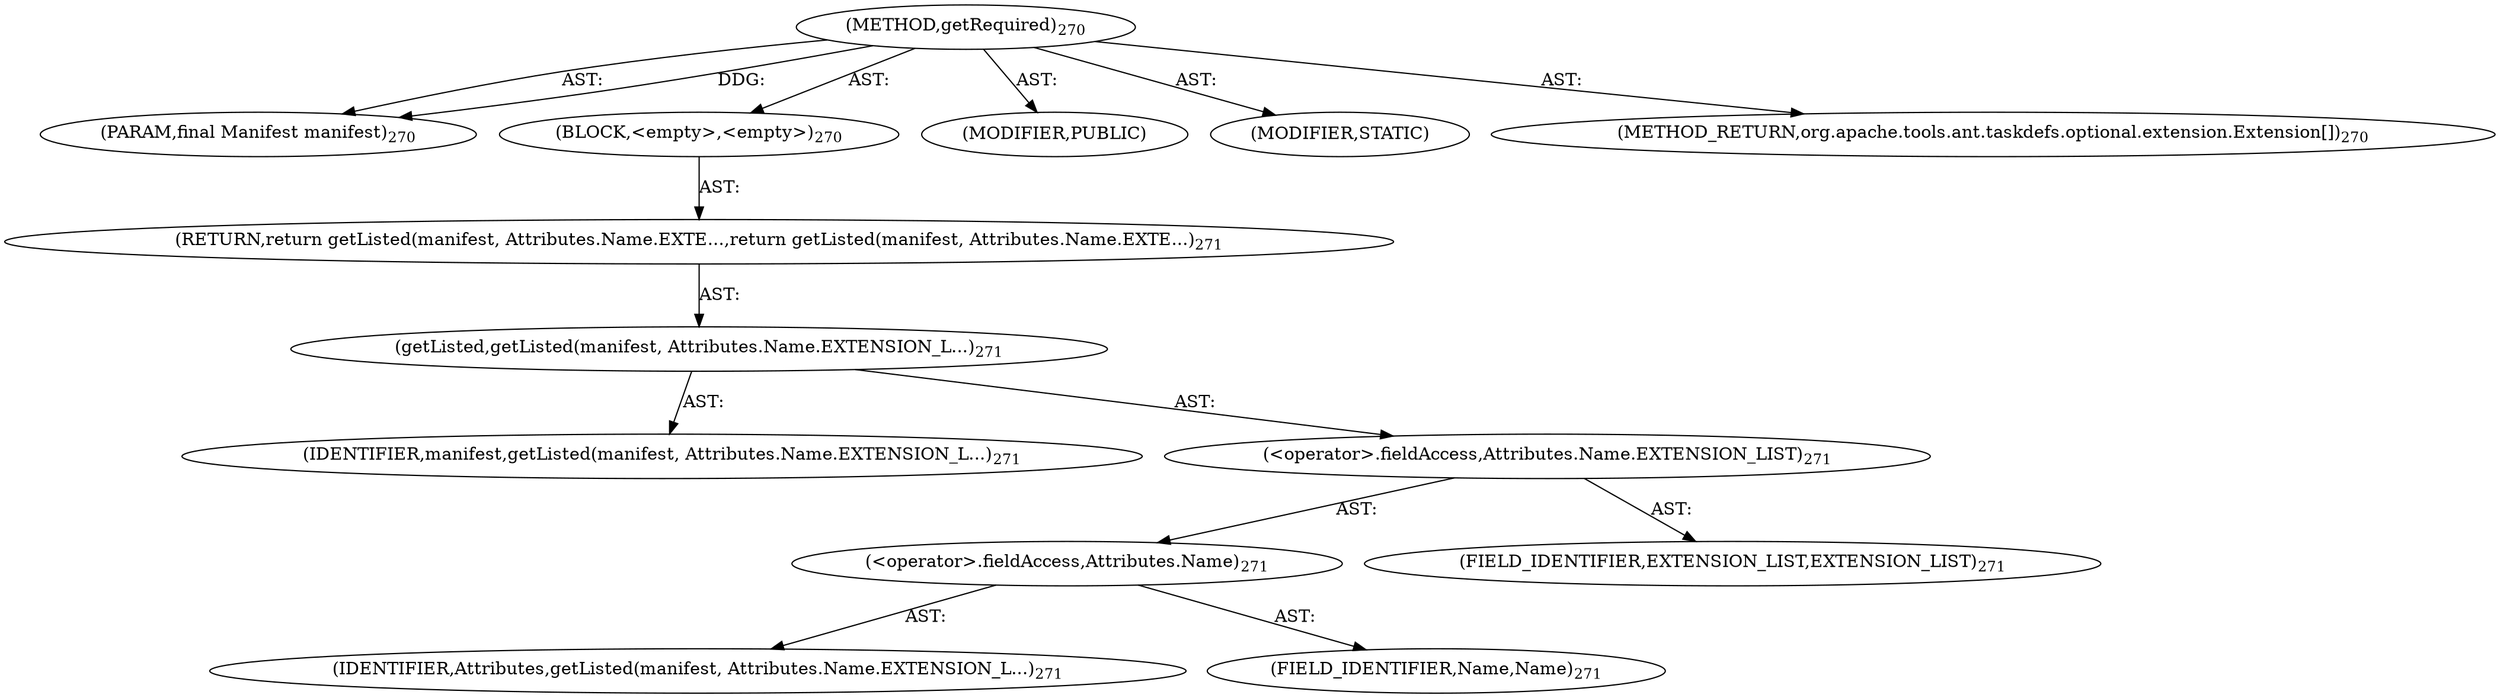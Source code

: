 digraph "getRequired" {  
"111669149697" [label = <(METHOD,getRequired)<SUB>270</SUB>> ]
"115964116996" [label = <(PARAM,final Manifest manifest)<SUB>270</SUB>> ]
"25769803782" [label = <(BLOCK,&lt;empty&gt;,&lt;empty&gt;)<SUB>270</SUB>> ]
"146028888066" [label = <(RETURN,return getListed(manifest, Attributes.Name.EXTE...,return getListed(manifest, Attributes.Name.EXTE...)<SUB>271</SUB>> ]
"30064771103" [label = <(getListed,getListed(manifest, Attributes.Name.EXTENSION_L...)<SUB>271</SUB>> ]
"68719476774" [label = <(IDENTIFIER,manifest,getListed(manifest, Attributes.Name.EXTENSION_L...)<SUB>271</SUB>> ]
"30064771104" [label = <(&lt;operator&gt;.fieldAccess,Attributes.Name.EXTENSION_LIST)<SUB>271</SUB>> ]
"30064771105" [label = <(&lt;operator&gt;.fieldAccess,Attributes.Name)<SUB>271</SUB>> ]
"68719476775" [label = <(IDENTIFIER,Attributes,getListed(manifest, Attributes.Name.EXTENSION_L...)<SUB>271</SUB>> ]
"55834574848" [label = <(FIELD_IDENTIFIER,Name,Name)<SUB>271</SUB>> ]
"55834574849" [label = <(FIELD_IDENTIFIER,EXTENSION_LIST,EXTENSION_LIST)<SUB>271</SUB>> ]
"133143986213" [label = <(MODIFIER,PUBLIC)> ]
"133143986214" [label = <(MODIFIER,STATIC)> ]
"128849018881" [label = <(METHOD_RETURN,org.apache.tools.ant.taskdefs.optional.extension.Extension[])<SUB>270</SUB>> ]
  "111669149697" -> "115964116996"  [ label = "AST: "] 
  "111669149697" -> "25769803782"  [ label = "AST: "] 
  "111669149697" -> "133143986213"  [ label = "AST: "] 
  "111669149697" -> "133143986214"  [ label = "AST: "] 
  "111669149697" -> "128849018881"  [ label = "AST: "] 
  "25769803782" -> "146028888066"  [ label = "AST: "] 
  "146028888066" -> "30064771103"  [ label = "AST: "] 
  "30064771103" -> "68719476774"  [ label = "AST: "] 
  "30064771103" -> "30064771104"  [ label = "AST: "] 
  "30064771104" -> "30064771105"  [ label = "AST: "] 
  "30064771104" -> "55834574849"  [ label = "AST: "] 
  "30064771105" -> "68719476775"  [ label = "AST: "] 
  "30064771105" -> "55834574848"  [ label = "AST: "] 
  "111669149697" -> "115964116996"  [ label = "DDG: "] 
}
